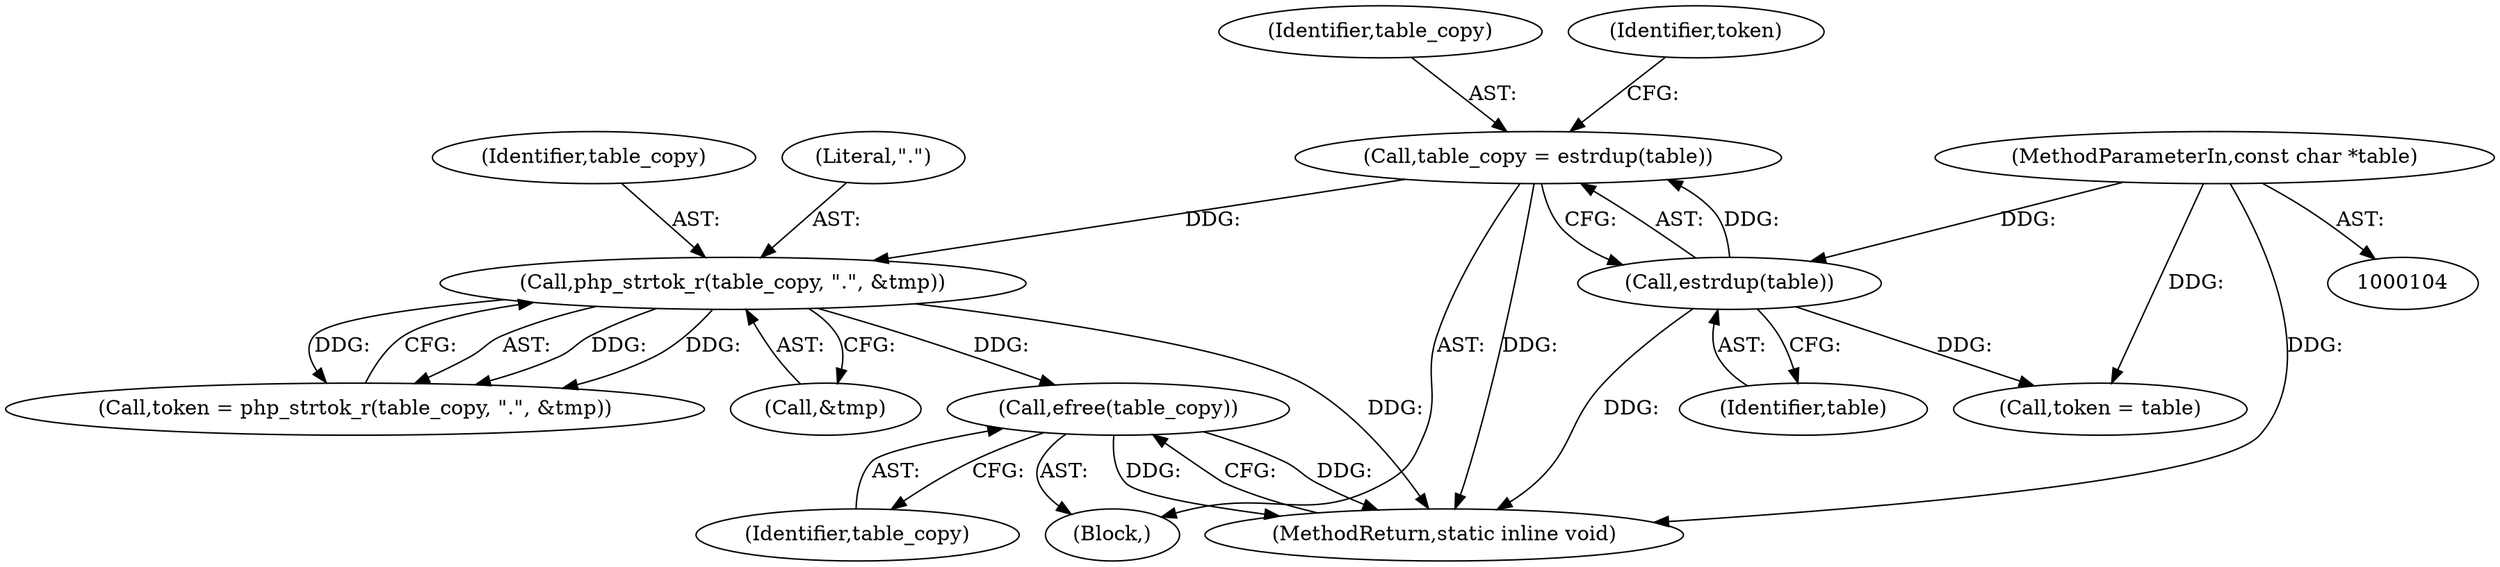 digraph "0_php_124fb22a13fafa3648e4e15b4f207c7096d8155e_0@API" {
"1000190" [label="(Call,efree(table_copy))"];
"1000120" [label="(Call,php_strtok_r(table_copy, \".\", &tmp))"];
"1000114" [label="(Call,table_copy = estrdup(table))"];
"1000116" [label="(Call,estrdup(table))"];
"1000107" [label="(MethodParameterIn,const char *table)"];
"1000108" [label="(Block,)"];
"1000107" [label="(MethodParameterIn,const char *table)"];
"1000116" [label="(Call,estrdup(table))"];
"1000120" [label="(Call,php_strtok_r(table_copy, \".\", &tmp))"];
"1000115" [label="(Identifier,table_copy)"];
"1000130" [label="(Call,token = table)"];
"1000121" [label="(Identifier,table_copy)"];
"1000122" [label="(Literal,\".\")"];
"1000119" [label="(Identifier,token)"];
"1000117" [label="(Identifier,table)"];
"1000118" [label="(Call,token = php_strtok_r(table_copy, \".\", &tmp))"];
"1000192" [label="(MethodReturn,static inline void)"];
"1000191" [label="(Identifier,table_copy)"];
"1000123" [label="(Call,&tmp)"];
"1000190" [label="(Call,efree(table_copy))"];
"1000114" [label="(Call,table_copy = estrdup(table))"];
"1000190" -> "1000108"  [label="AST: "];
"1000190" -> "1000191"  [label="CFG: "];
"1000191" -> "1000190"  [label="AST: "];
"1000192" -> "1000190"  [label="CFG: "];
"1000190" -> "1000192"  [label="DDG: "];
"1000190" -> "1000192"  [label="DDG: "];
"1000120" -> "1000190"  [label="DDG: "];
"1000120" -> "1000118"  [label="AST: "];
"1000120" -> "1000123"  [label="CFG: "];
"1000121" -> "1000120"  [label="AST: "];
"1000122" -> "1000120"  [label="AST: "];
"1000123" -> "1000120"  [label="AST: "];
"1000118" -> "1000120"  [label="CFG: "];
"1000120" -> "1000192"  [label="DDG: "];
"1000120" -> "1000118"  [label="DDG: "];
"1000120" -> "1000118"  [label="DDG: "];
"1000120" -> "1000118"  [label="DDG: "];
"1000114" -> "1000120"  [label="DDG: "];
"1000114" -> "1000108"  [label="AST: "];
"1000114" -> "1000116"  [label="CFG: "];
"1000115" -> "1000114"  [label="AST: "];
"1000116" -> "1000114"  [label="AST: "];
"1000119" -> "1000114"  [label="CFG: "];
"1000114" -> "1000192"  [label="DDG: "];
"1000116" -> "1000114"  [label="DDG: "];
"1000116" -> "1000117"  [label="CFG: "];
"1000117" -> "1000116"  [label="AST: "];
"1000116" -> "1000192"  [label="DDG: "];
"1000107" -> "1000116"  [label="DDG: "];
"1000116" -> "1000130"  [label="DDG: "];
"1000107" -> "1000104"  [label="AST: "];
"1000107" -> "1000192"  [label="DDG: "];
"1000107" -> "1000130"  [label="DDG: "];
}
